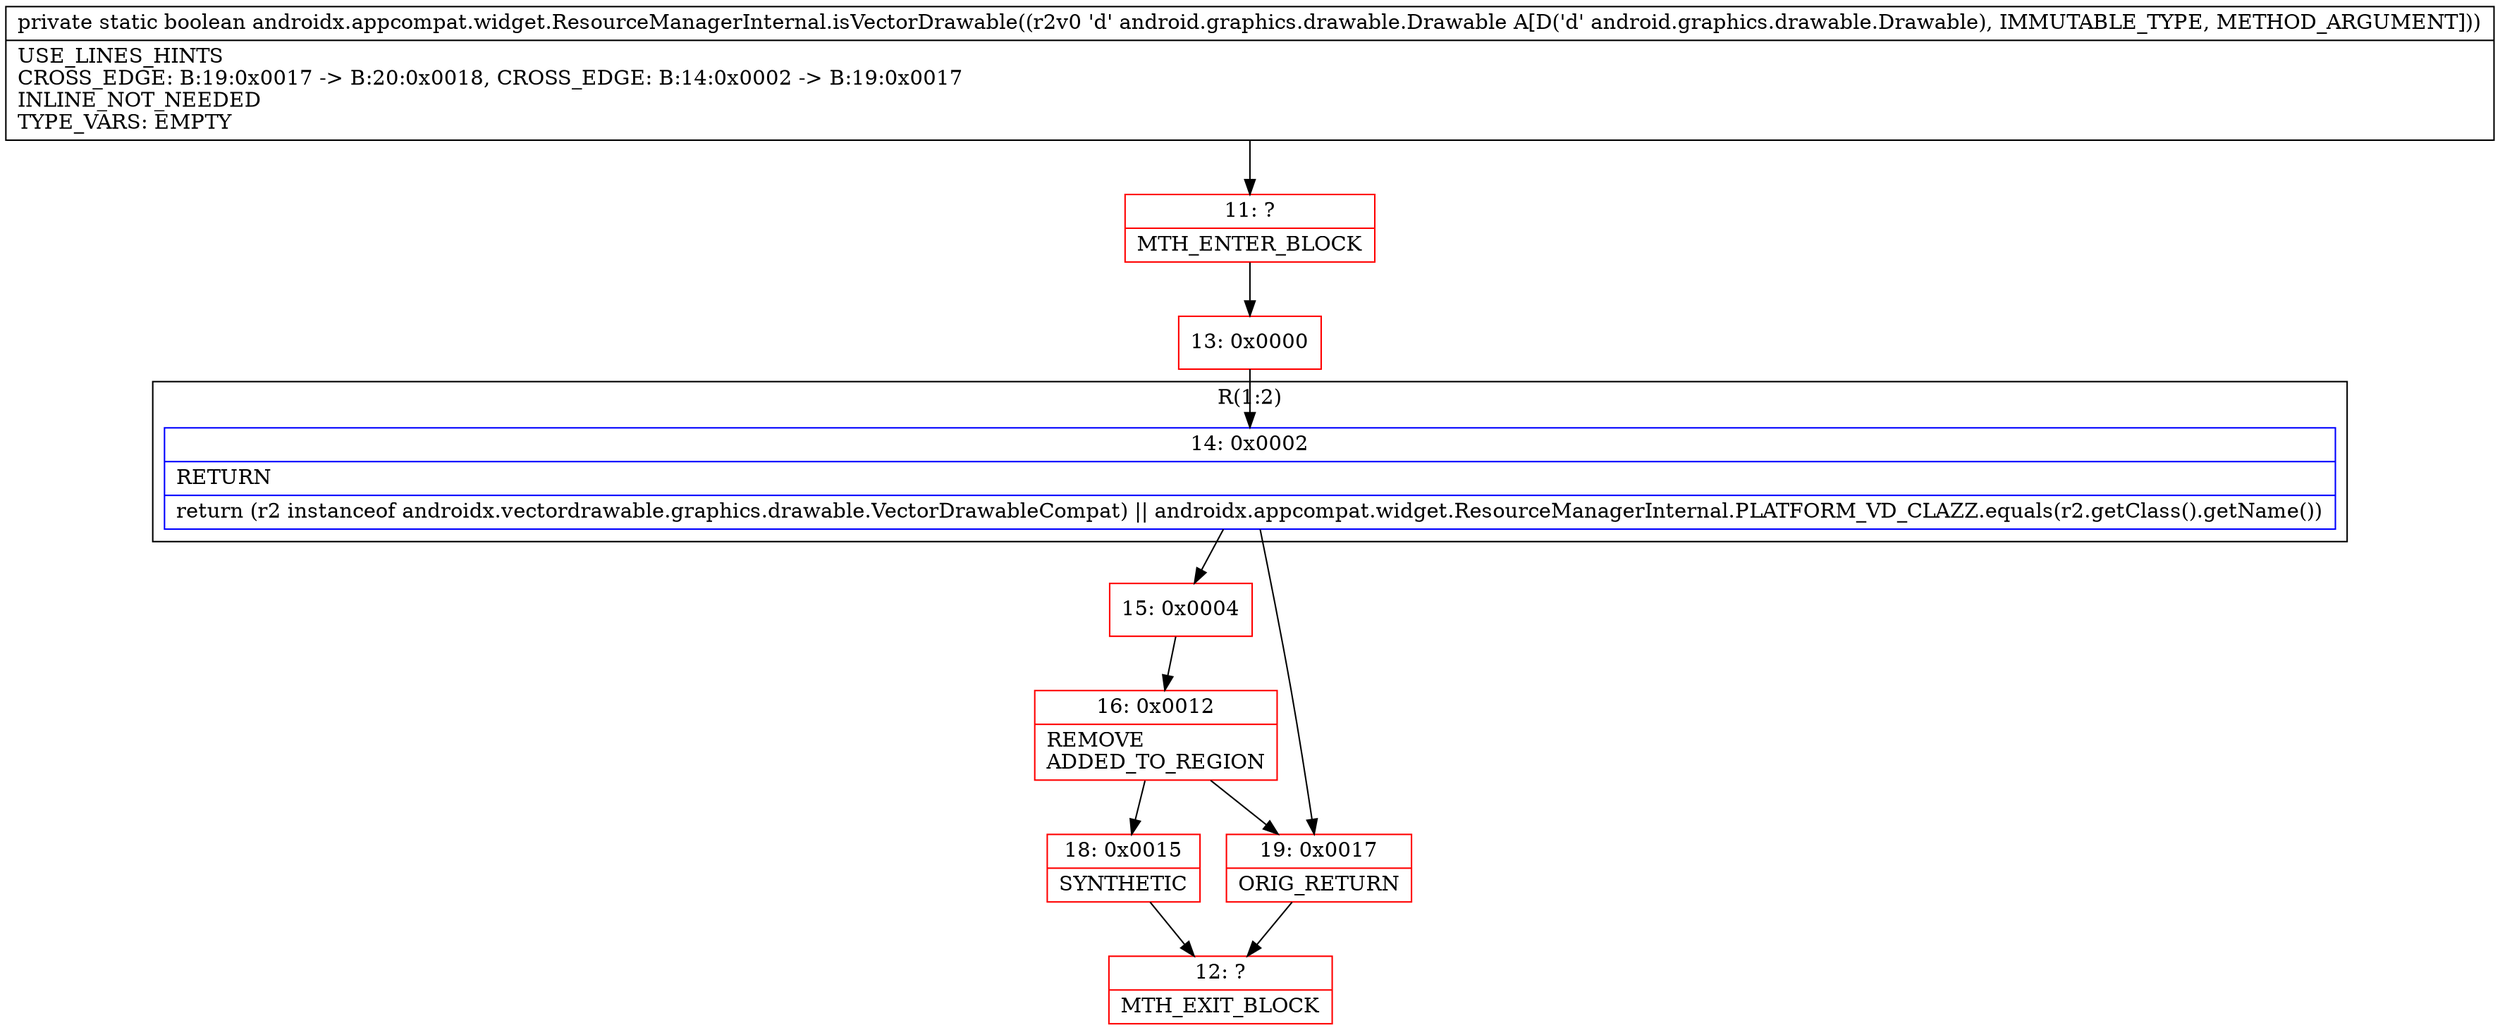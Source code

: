digraph "CFG forandroidx.appcompat.widget.ResourceManagerInternal.isVectorDrawable(Landroid\/graphics\/drawable\/Drawable;)Z" {
subgraph cluster_Region_1596295326 {
label = "R(1:2)";
node [shape=record,color=blue];
Node_14 [shape=record,label="{14\:\ 0x0002|RETURN\l|return (r2 instanceof androidx.vectordrawable.graphics.drawable.VectorDrawableCompat) \|\| androidx.appcompat.widget.ResourceManagerInternal.PLATFORM_VD_CLAZZ.equals(r2.getClass().getName())\l}"];
}
Node_11 [shape=record,color=red,label="{11\:\ ?|MTH_ENTER_BLOCK\l}"];
Node_13 [shape=record,color=red,label="{13\:\ 0x0000}"];
Node_15 [shape=record,color=red,label="{15\:\ 0x0004}"];
Node_16 [shape=record,color=red,label="{16\:\ 0x0012|REMOVE\lADDED_TO_REGION\l}"];
Node_18 [shape=record,color=red,label="{18\:\ 0x0015|SYNTHETIC\l}"];
Node_12 [shape=record,color=red,label="{12\:\ ?|MTH_EXIT_BLOCK\l}"];
Node_19 [shape=record,color=red,label="{19\:\ 0x0017|ORIG_RETURN\l}"];
MethodNode[shape=record,label="{private static boolean androidx.appcompat.widget.ResourceManagerInternal.isVectorDrawable((r2v0 'd' android.graphics.drawable.Drawable A[D('d' android.graphics.drawable.Drawable), IMMUTABLE_TYPE, METHOD_ARGUMENT]))  | USE_LINES_HINTS\lCROSS_EDGE: B:19:0x0017 \-\> B:20:0x0018, CROSS_EDGE: B:14:0x0002 \-\> B:19:0x0017\lINLINE_NOT_NEEDED\lTYPE_VARS: EMPTY\l}"];
MethodNode -> Node_11;Node_14 -> Node_15;
Node_14 -> Node_19;
Node_11 -> Node_13;
Node_13 -> Node_14;
Node_15 -> Node_16;
Node_16 -> Node_18;
Node_16 -> Node_19;
Node_18 -> Node_12;
Node_19 -> Node_12;
}

